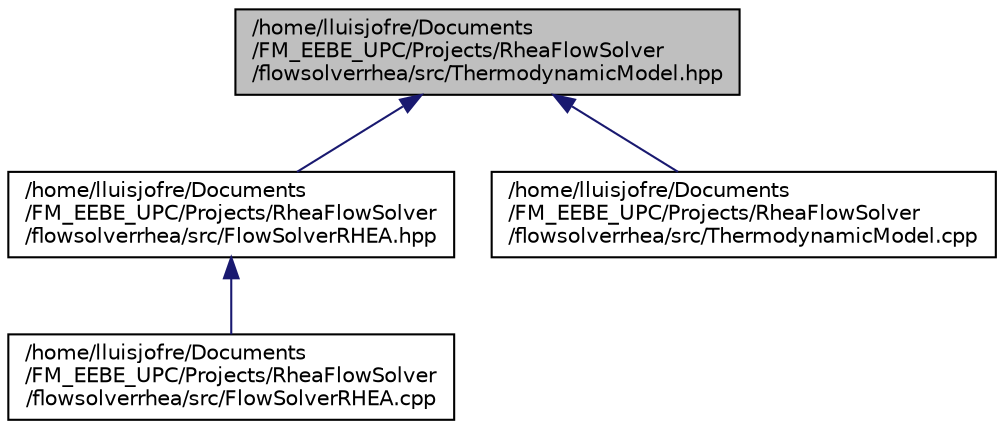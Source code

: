 digraph "/home/lluisjofre/Documents/FM_EEBE_UPC/Projects/RheaFlowSolver/flowsolverrhea/src/ThermodynamicModel.hpp"
{
  edge [fontname="Helvetica",fontsize="10",labelfontname="Helvetica",labelfontsize="10"];
  node [fontname="Helvetica",fontsize="10",shape=record];
  Node11 [label="/home/lluisjofre/Documents\l/FM_EEBE_UPC/Projects/RheaFlowSolver\l/flowsolverrhea/src/ThermodynamicModel.hpp",height=0.2,width=0.4,color="black", fillcolor="grey75", style="filled", fontcolor="black"];
  Node11 -> Node12 [dir="back",color="midnightblue",fontsize="10",style="solid",fontname="Helvetica"];
  Node12 [label="/home/lluisjofre/Documents\l/FM_EEBE_UPC/Projects/RheaFlowSolver\l/flowsolverrhea/src/FlowSolverRHEA.hpp",height=0.2,width=0.4,color="black", fillcolor="white", style="filled",URL="$FlowSolverRHEA_8hpp.html"];
  Node12 -> Node13 [dir="back",color="midnightblue",fontsize="10",style="solid",fontname="Helvetica"];
  Node13 [label="/home/lluisjofre/Documents\l/FM_EEBE_UPC/Projects/RheaFlowSolver\l/flowsolverrhea/src/FlowSolverRHEA.cpp",height=0.2,width=0.4,color="black", fillcolor="white", style="filled",URL="$FlowSolverRHEA_8cpp.html"];
  Node11 -> Node14 [dir="back",color="midnightblue",fontsize="10",style="solid",fontname="Helvetica"];
  Node14 [label="/home/lluisjofre/Documents\l/FM_EEBE_UPC/Projects/RheaFlowSolver\l/flowsolverrhea/src/ThermodynamicModel.cpp",height=0.2,width=0.4,color="black", fillcolor="white", style="filled",URL="$ThermodynamicModel_8cpp.html"];
}
